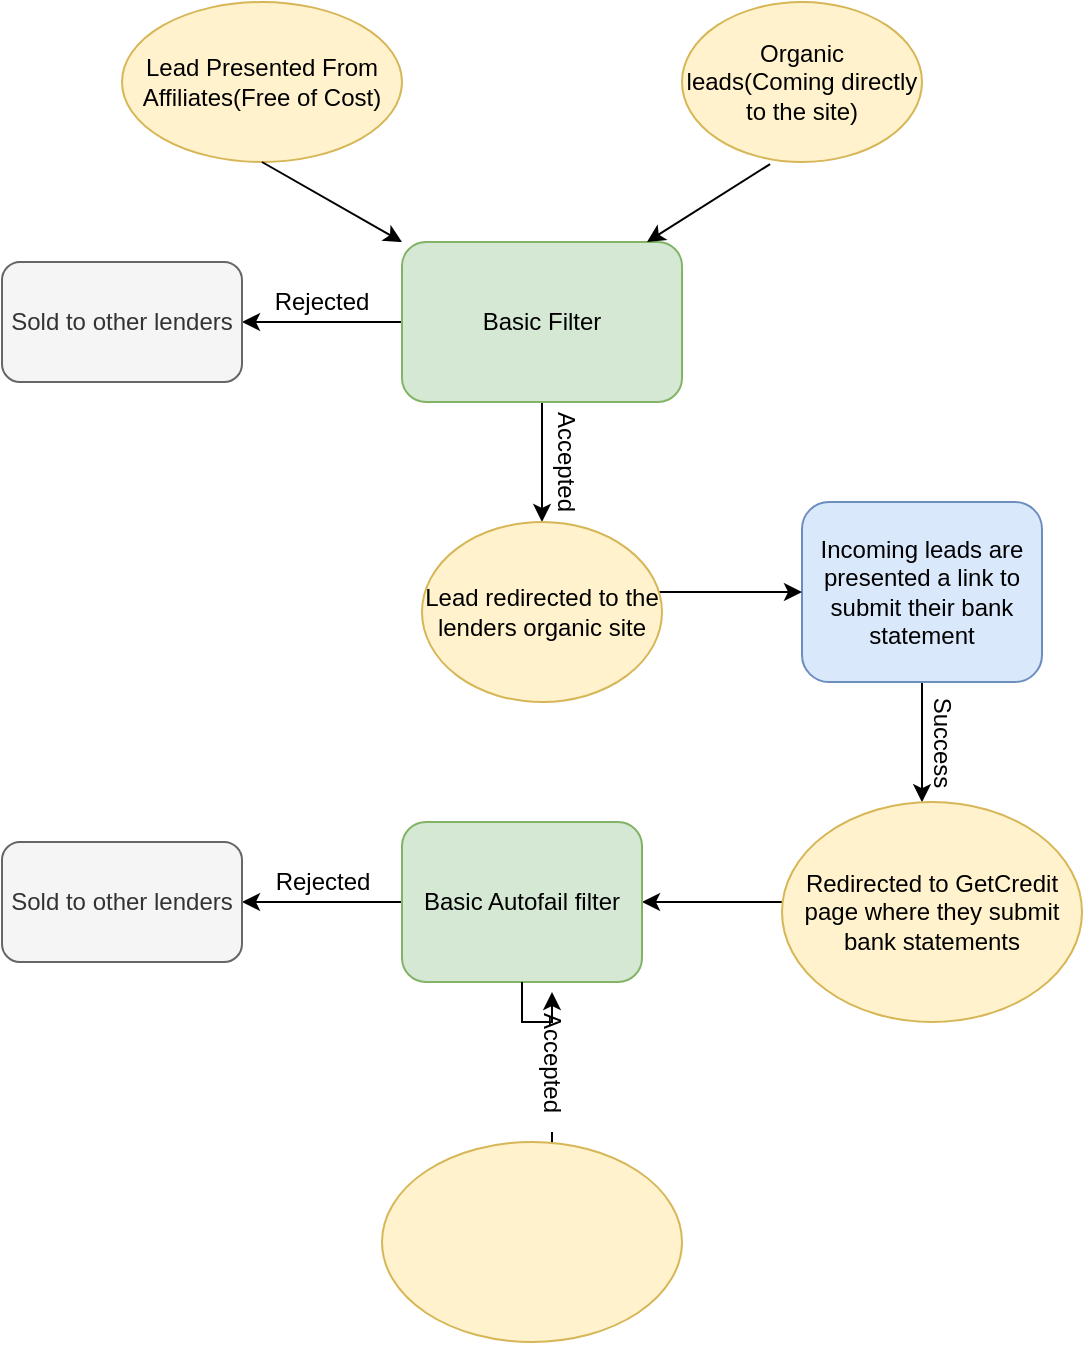 <mxfile version="13.6.4" type="github">
  <diagram id="G50hmUFvQF_Ascogoxo3" name="Page-1">
    <mxGraphModel dx="868" dy="499" grid="1" gridSize="10" guides="1" tooltips="1" connect="1" arrows="1" fold="1" page="1" pageScale="1" pageWidth="850" pageHeight="1100" math="0" shadow="0">
      <root>
        <mxCell id="0" />
        <mxCell id="1" parent="0" />
        <mxCell id="U-wd1HLYxVXASG_DGe6N-1" value="Lead Presented From Affiliates(Free of Cost)" style="ellipse;whiteSpace=wrap;html=1;fillColor=#fff2cc;strokeColor=#d6b656;" vertex="1" parent="1">
          <mxGeometry x="190" width="140" height="80" as="geometry" />
        </mxCell>
        <mxCell id="U-wd1HLYxVXASG_DGe6N-2" value="" style="endArrow=classic;html=1;exitX=0.5;exitY=1;exitDx=0;exitDy=0;" edge="1" parent="1" source="U-wd1HLYxVXASG_DGe6N-1" target="U-wd1HLYxVXASG_DGe6N-3">
          <mxGeometry width="50" height="50" relative="1" as="geometry">
            <mxPoint x="400" y="220" as="sourcePoint" />
            <mxPoint x="390" y="160" as="targetPoint" />
            <Array as="points" />
          </mxGeometry>
        </mxCell>
        <mxCell id="U-wd1HLYxVXASG_DGe6N-7" value="" style="edgeStyle=orthogonalEdgeStyle;rounded=0;orthogonalLoop=1;jettySize=auto;html=1;" edge="1" parent="1" source="U-wd1HLYxVXASG_DGe6N-3" target="U-wd1HLYxVXASG_DGe6N-6">
          <mxGeometry relative="1" as="geometry" />
        </mxCell>
        <mxCell id="U-wd1HLYxVXASG_DGe6N-10" value="" style="edgeStyle=orthogonalEdgeStyle;rounded=0;orthogonalLoop=1;jettySize=auto;html=1;" edge="1" parent="1" source="U-wd1HLYxVXASG_DGe6N-3">
          <mxGeometry relative="1" as="geometry">
            <mxPoint x="400" y="260" as="targetPoint" />
          </mxGeometry>
        </mxCell>
        <mxCell id="U-wd1HLYxVXASG_DGe6N-3" value="Basic Filter" style="rounded=1;whiteSpace=wrap;html=1;fillColor=#d5e8d4;strokeColor=#82b366;" vertex="1" parent="1">
          <mxGeometry x="330" y="120" width="140" height="80" as="geometry" />
        </mxCell>
        <mxCell id="U-wd1HLYxVXASG_DGe6N-4" value="Organic leads(Coming directly to the site)" style="ellipse;whiteSpace=wrap;html=1;fillColor=#fff2cc;strokeColor=#d6b656;" vertex="1" parent="1">
          <mxGeometry x="470" width="120" height="80" as="geometry" />
        </mxCell>
        <mxCell id="U-wd1HLYxVXASG_DGe6N-5" value="" style="endArrow=classic;html=1;exitX=0.367;exitY=1.013;exitDx=0;exitDy=0;exitPerimeter=0;entryX=0.875;entryY=0;entryDx=0;entryDy=0;entryPerimeter=0;" edge="1" parent="1" source="U-wd1HLYxVXASG_DGe6N-4" target="U-wd1HLYxVXASG_DGe6N-3">
          <mxGeometry width="50" height="50" relative="1" as="geometry">
            <mxPoint x="400" y="220" as="sourcePoint" />
            <mxPoint x="450" y="170" as="targetPoint" />
          </mxGeometry>
        </mxCell>
        <mxCell id="U-wd1HLYxVXASG_DGe6N-6" value="Sold to other lenders" style="whiteSpace=wrap;html=1;rounded=1;fillColor=#f5f5f5;strokeColor=#666666;fontColor=#333333;" vertex="1" parent="1">
          <mxGeometry x="130" y="130" width="120" height="60" as="geometry" />
        </mxCell>
        <mxCell id="U-wd1HLYxVXASG_DGe6N-8" value="Rejected" style="text;html=1;strokeColor=none;fillColor=none;align=center;verticalAlign=middle;whiteSpace=wrap;rounded=0;" vertex="1" parent="1">
          <mxGeometry x="270" y="140" width="40" height="20" as="geometry" />
        </mxCell>
        <mxCell id="U-wd1HLYxVXASG_DGe6N-11" value="&lt;div&gt;Accepted&lt;/div&gt;&lt;div&gt;&lt;br&gt;&lt;/div&gt;" style="text;html=1;strokeColor=none;fillColor=none;align=center;verticalAlign=middle;whiteSpace=wrap;rounded=0;rotation=90;" vertex="1" parent="1">
          <mxGeometry x="385" y="220" width="40" height="20" as="geometry" />
        </mxCell>
        <mxCell id="U-wd1HLYxVXASG_DGe6N-25" value="" style="edgeStyle=orthogonalEdgeStyle;rounded=0;orthogonalLoop=1;jettySize=auto;html=1;" edge="1" parent="1" source="U-wd1HLYxVXASG_DGe6N-12" target="U-wd1HLYxVXASG_DGe6N-15">
          <mxGeometry relative="1" as="geometry">
            <Array as="points">
              <mxPoint x="590" y="370" />
              <mxPoint x="590" y="370" />
            </Array>
          </mxGeometry>
        </mxCell>
        <mxCell id="U-wd1HLYxVXASG_DGe6N-12" value="Incoming leads are presented a link to submit their bank statement" style="whiteSpace=wrap;html=1;rounded=1;fillColor=#dae8fc;strokeColor=#6c8ebf;" vertex="1" parent="1">
          <mxGeometry x="530" y="250" width="120" height="90" as="geometry" />
        </mxCell>
        <mxCell id="U-wd1HLYxVXASG_DGe6N-34" value="" style="edgeStyle=orthogonalEdgeStyle;rounded=0;orthogonalLoop=1;jettySize=auto;html=1;" edge="1" parent="1" source="U-wd1HLYxVXASG_DGe6N-14" target="U-wd1HLYxVXASG_DGe6N-12">
          <mxGeometry relative="1" as="geometry">
            <Array as="points">
              <mxPoint x="480" y="295" />
              <mxPoint x="480" y="295" />
            </Array>
          </mxGeometry>
        </mxCell>
        <mxCell id="U-wd1HLYxVXASG_DGe6N-14" value="Lead redirected to the lenders organic site" style="ellipse;whiteSpace=wrap;html=1;fillColor=#fff2cc;strokeColor=#d6b656;" vertex="1" parent="1">
          <mxGeometry x="340" y="260" width="120" height="90" as="geometry" />
        </mxCell>
        <mxCell id="U-wd1HLYxVXASG_DGe6N-18" value="" style="edgeStyle=orthogonalEdgeStyle;rounded=0;orthogonalLoop=1;jettySize=auto;html=1;" edge="1" parent="1" source="U-wd1HLYxVXASG_DGe6N-15" target="U-wd1HLYxVXASG_DGe6N-17">
          <mxGeometry relative="1" as="geometry">
            <Array as="points">
              <mxPoint x="490" y="450" />
              <mxPoint x="490" y="450" />
            </Array>
          </mxGeometry>
        </mxCell>
        <mxCell id="U-wd1HLYxVXASG_DGe6N-15" value="Redirected to GetCredit page where they submit bank statements" style="ellipse;whiteSpace=wrap;html=1;rounded=1;strokeColor=#d6b656;fillColor=#fff2cc;" vertex="1" parent="1">
          <mxGeometry x="520" y="400" width="150" height="110" as="geometry" />
        </mxCell>
        <mxCell id="U-wd1HLYxVXASG_DGe6N-20" value="" style="edgeStyle=orthogonalEdgeStyle;rounded=0;orthogonalLoop=1;jettySize=auto;html=1;" edge="1" parent="1" source="U-wd1HLYxVXASG_DGe6N-29" target="U-wd1HLYxVXASG_DGe6N-19">
          <mxGeometry relative="1" as="geometry" />
        </mxCell>
        <mxCell id="U-wd1HLYxVXASG_DGe6N-26" value="" style="edgeStyle=orthogonalEdgeStyle;rounded=0;orthogonalLoop=1;jettySize=auto;html=1;" edge="1" parent="1" source="U-wd1HLYxVXASG_DGe6N-17" target="U-wd1HLYxVXASG_DGe6N-23">
          <mxGeometry relative="1" as="geometry" />
        </mxCell>
        <mxCell id="U-wd1HLYxVXASG_DGe6N-17" value="Basic Autofail filter" style="whiteSpace=wrap;html=1;rounded=1;strokeColor=#82b366;fillColor=#d5e8d4;" vertex="1" parent="1">
          <mxGeometry x="330" y="410" width="120" height="80" as="geometry" />
        </mxCell>
        <mxCell id="U-wd1HLYxVXASG_DGe6N-19" value="" style="ellipse;whiteSpace=wrap;html=1;rounded=1;strokeColor=#d6b656;fillColor=#fff2cc;" vertex="1" parent="1">
          <mxGeometry x="320" y="570" width="150" height="100" as="geometry" />
        </mxCell>
        <mxCell id="U-wd1HLYxVXASG_DGe6N-23" value="Sold to other lenders" style="rounded=1;whiteSpace=wrap;html=1;fillColor=#f5f5f5;strokeColor=#666666;fontColor=#333333;" vertex="1" parent="1">
          <mxGeometry x="130" y="420" width="120" height="60" as="geometry" />
        </mxCell>
        <mxCell id="U-wd1HLYxVXASG_DGe6N-28" value="Rejected" style="text;html=1;align=center;verticalAlign=middle;resizable=0;points=[];autosize=1;" vertex="1" parent="1">
          <mxGeometry x="260" y="430" width="60" height="20" as="geometry" />
        </mxCell>
        <mxCell id="U-wd1HLYxVXASG_DGe6N-29" value="&lt;div&gt;Accepted&lt;/div&gt;" style="text;html=1;align=center;verticalAlign=middle;resizable=0;points=[];autosize=1;rotation=90;" vertex="1" parent="1">
          <mxGeometry x="370" y="520" width="70" height="20" as="geometry" />
        </mxCell>
        <mxCell id="U-wd1HLYxVXASG_DGe6N-30" value="" style="edgeStyle=orthogonalEdgeStyle;rounded=0;orthogonalLoop=1;jettySize=auto;html=1;" edge="1" parent="1" source="U-wd1HLYxVXASG_DGe6N-17" target="U-wd1HLYxVXASG_DGe6N-29">
          <mxGeometry relative="1" as="geometry">
            <mxPoint x="390" y="490" as="sourcePoint" />
            <mxPoint x="395" y="570" as="targetPoint" />
          </mxGeometry>
        </mxCell>
        <mxCell id="U-wd1HLYxVXASG_DGe6N-31" value="Success" style="text;html=1;align=center;verticalAlign=middle;resizable=0;points=[];autosize=1;rotation=90;" vertex="1" parent="1">
          <mxGeometry x="570" y="360" width="60" height="20" as="geometry" />
        </mxCell>
      </root>
    </mxGraphModel>
  </diagram>
</mxfile>
